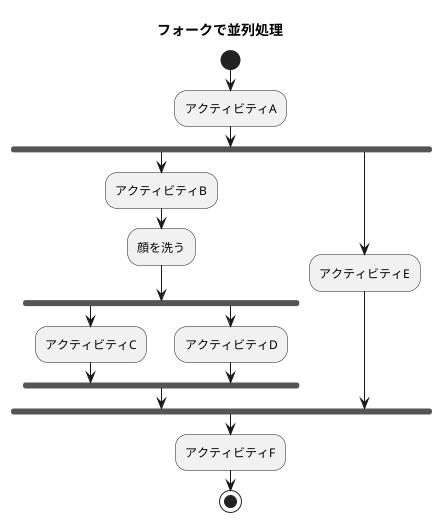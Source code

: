 @startuml 並列処理
title フォークで並列処理
start
:アクティビティA;
fork
:アクティビティB;
:顔を洗う;
fork
:アクティビティC;
fork again
:アクティビティD;
end fork
fork again
:アクティビティE;
end fork
:アクティビティF;
stop
@enduml
